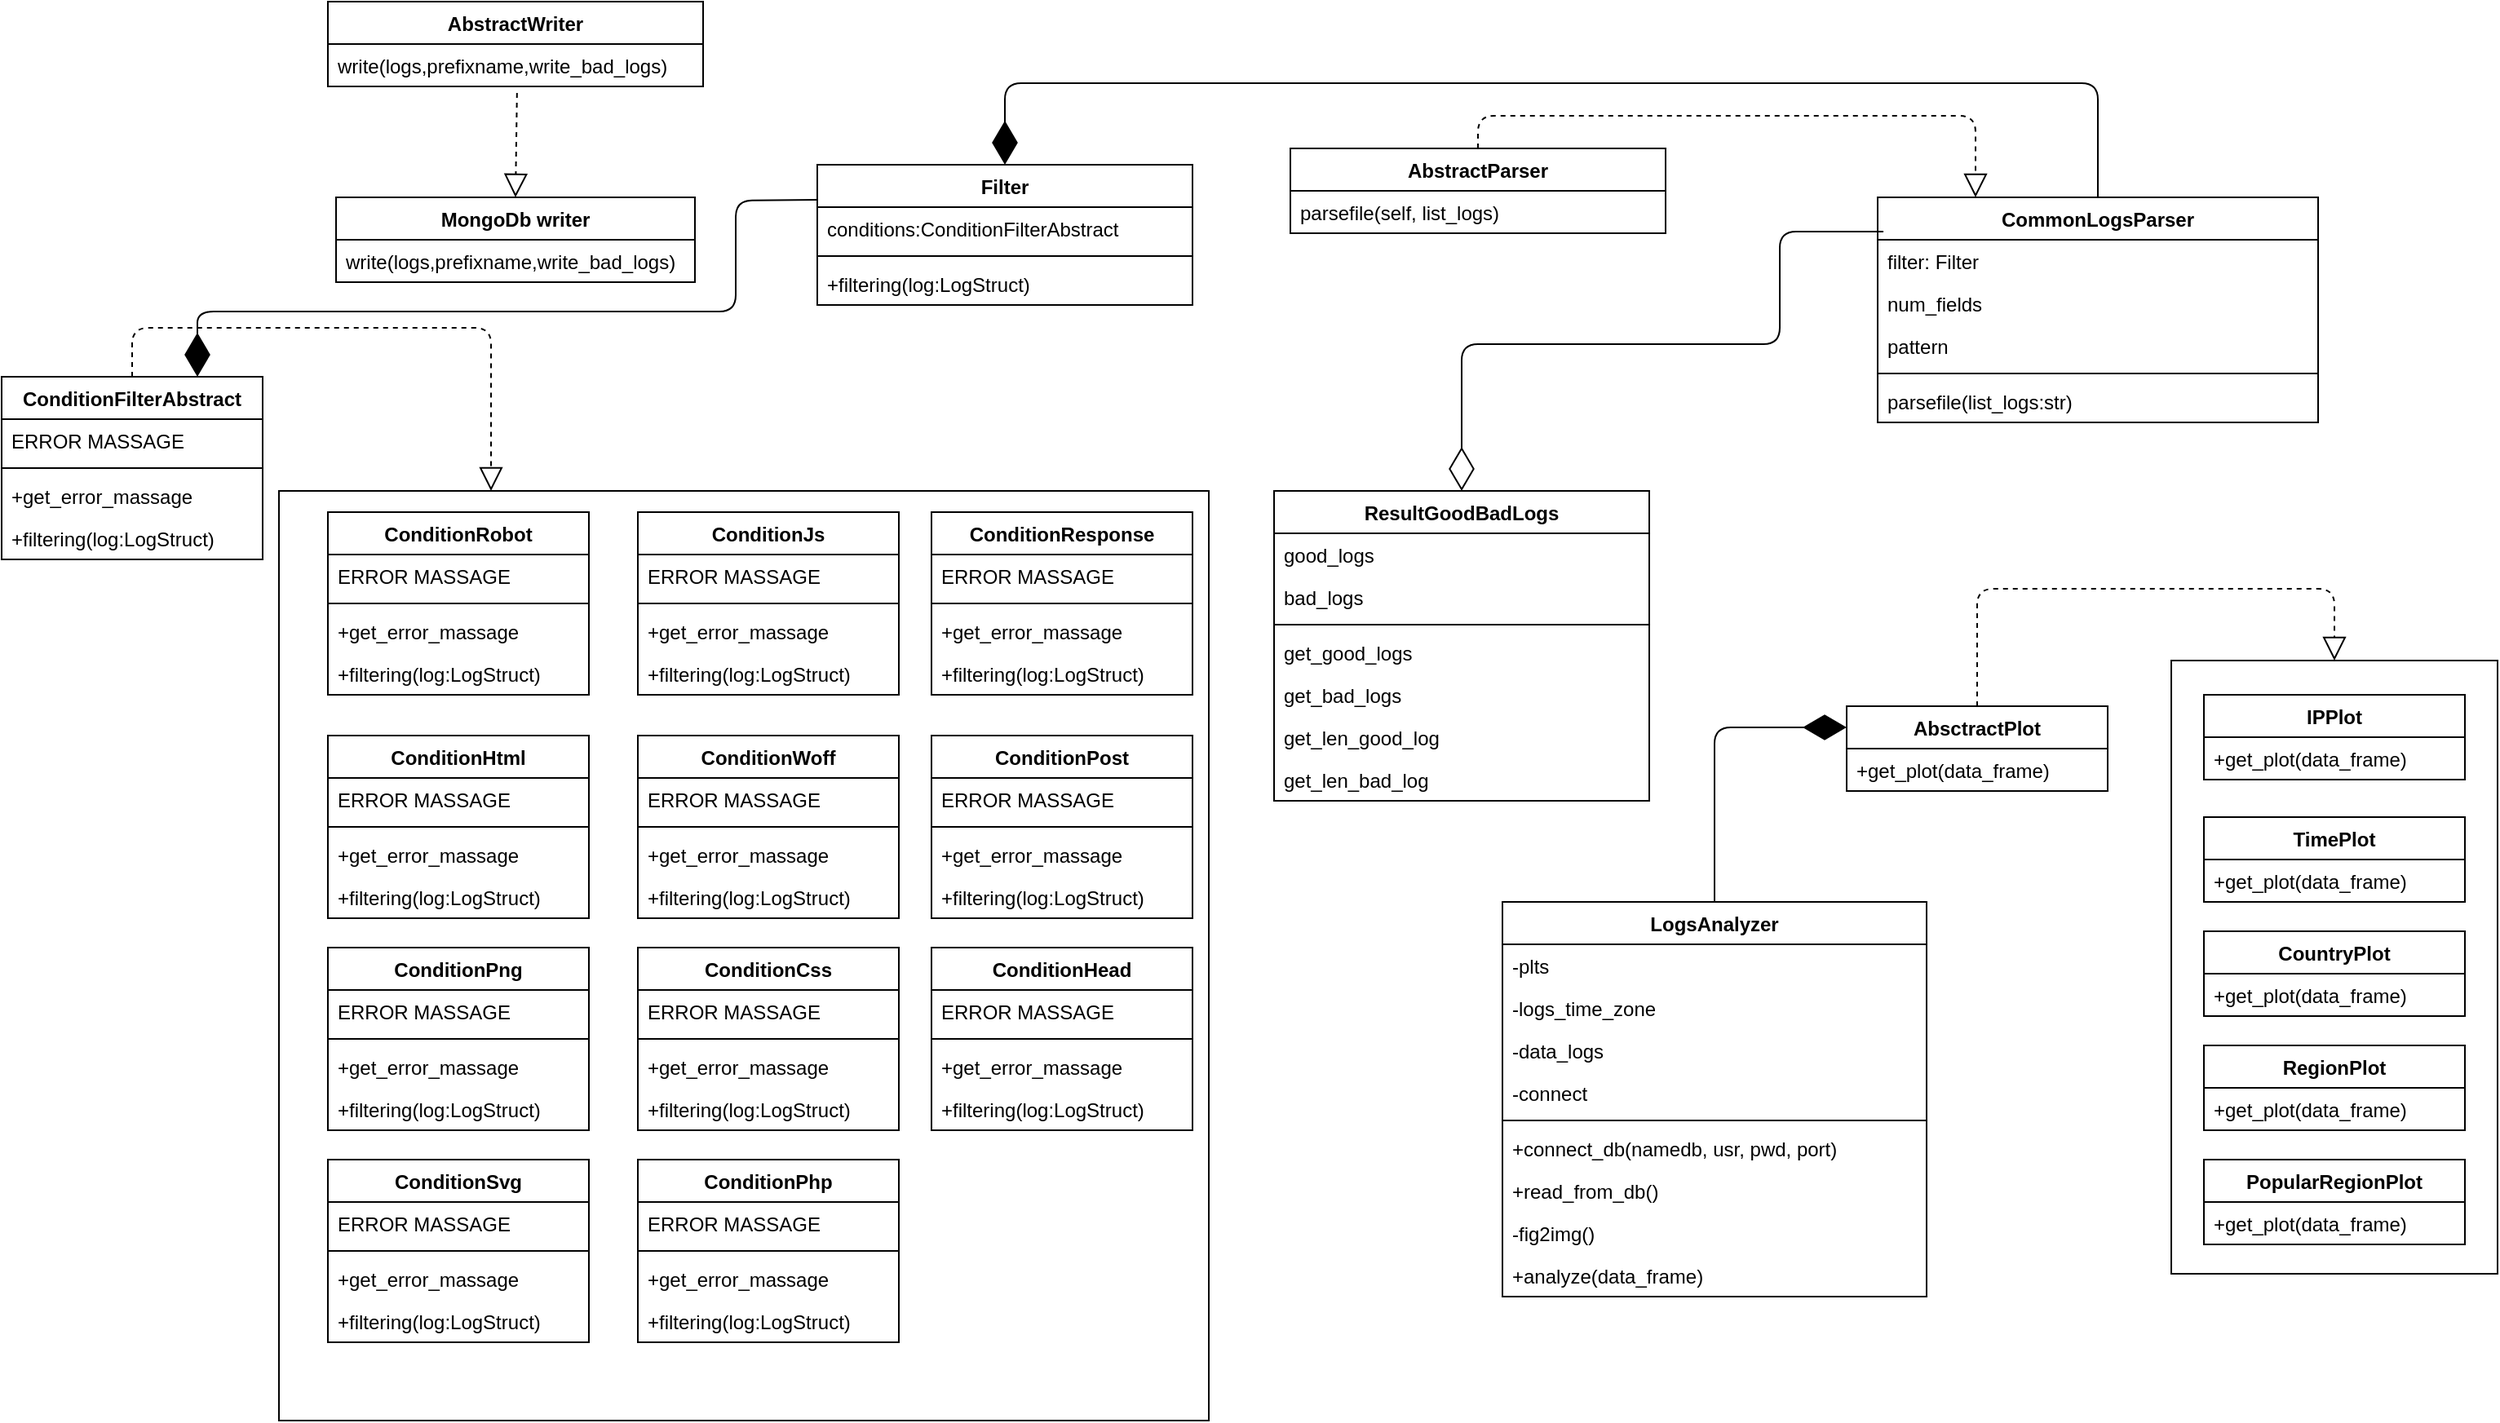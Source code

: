 <mxfile version="14.8.3" type="device"><diagram id="MZJkTYl-rPkIStdweWR4" name="Page-1"><mxGraphModel dx="1673" dy="871" grid="1" gridSize="10" guides="1" tooltips="1" connect="1" arrows="1" fold="1" page="1" pageScale="1" pageWidth="827" pageHeight="1169" math="0" shadow="0"><root><mxCell id="0"/><mxCell id="1" parent="0"/><mxCell id="U5Tg-QHvuQmnUjcArpAF-83" value="" style="whiteSpace=wrap;html=1;aspect=fixed;fillColor=none;rounded=0;glass=0;shadow=0;sketch=0;" parent="1" vertex="1"><mxGeometry x="200" y="460" width="570" height="570" as="geometry"/></mxCell><mxCell id="U5Tg-QHvuQmnUjcArpAF-122" value="" style="rounded=0;whiteSpace=wrap;html=1;shadow=0;glass=0;sketch=0;fillColor=none;" parent="1" vertex="1"><mxGeometry x="1360" y="564" width="200" height="376" as="geometry"/></mxCell><mxCell id="U5Tg-QHvuQmnUjcArpAF-3" value="AbstractWriter" style="swimlane;fontStyle=1;align=center;verticalAlign=top;childLayout=stackLayout;horizontal=1;startSize=26;horizontalStack=0;resizeParent=1;resizeParentMax=0;resizeLast=0;collapsible=1;marginBottom=0;sketch=0;" parent="1" vertex="1"><mxGeometry x="230" y="160" width="230" height="52" as="geometry"/></mxCell><mxCell id="U5Tg-QHvuQmnUjcArpAF-6" value="write(logs,prefixname,write_bad_logs)" style="text;strokeColor=none;fillColor=none;align=left;verticalAlign=top;spacingLeft=4;spacingRight=4;overflow=hidden;rotatable=0;points=[[0,0.5],[1,0.5]];portConstraint=eastwest;sketch=0;" parent="U5Tg-QHvuQmnUjcArpAF-3" vertex="1"><mxGeometry y="26" width="230" height="26" as="geometry"/></mxCell><mxCell id="U5Tg-QHvuQmnUjcArpAF-7" value="MongoDb writer" style="swimlane;fontStyle=1;align=center;verticalAlign=top;childLayout=stackLayout;horizontal=1;startSize=26;horizontalStack=0;resizeParent=1;resizeParentMax=0;resizeLast=0;collapsible=1;marginBottom=0;sketch=0;" parent="1" vertex="1"><mxGeometry x="235" y="280" width="220" height="52" as="geometry"/></mxCell><mxCell id="U5Tg-QHvuQmnUjcArpAF-10" value="write(logs,prefixname,write_bad_logs)" style="text;strokeColor=none;fillColor=none;align=left;verticalAlign=top;spacingLeft=4;spacingRight=4;overflow=hidden;rotatable=0;points=[[0,0.5],[1,0.5]];portConstraint=eastwest;sketch=0;" parent="U5Tg-QHvuQmnUjcArpAF-7" vertex="1"><mxGeometry y="26" width="220" height="26" as="geometry"/></mxCell><mxCell id="U5Tg-QHvuQmnUjcArpAF-11" value="" style="endArrow=block;dashed=1;endFill=0;endSize=12;html=1;exitX=0.504;exitY=1.154;exitDx=0;exitDy=0;exitPerimeter=0;entryX=0.5;entryY=0;entryDx=0;entryDy=0;sketch=0;" parent="1" source="U5Tg-QHvuQmnUjcArpAF-6" target="U5Tg-QHvuQmnUjcArpAF-7" edge="1"><mxGeometry width="160" relative="1" as="geometry"><mxPoint x="180" y="590" as="sourcePoint"/><mxPoint x="340" y="590" as="targetPoint"/></mxGeometry></mxCell><mxCell id="U5Tg-QHvuQmnUjcArpAF-13" value="ConditionFilterAbstract" style="swimlane;fontStyle=1;align=center;verticalAlign=top;childLayout=stackLayout;horizontal=1;startSize=26;horizontalStack=0;resizeParent=1;resizeParentMax=0;resizeLast=0;collapsible=1;marginBottom=0;sketch=0;" parent="1" vertex="1"><mxGeometry x="30" y="390" width="160" height="112" as="geometry"/></mxCell><mxCell id="U5Tg-QHvuQmnUjcArpAF-14" value="ERROR MASSAGE" style="text;strokeColor=none;fillColor=none;align=left;verticalAlign=top;spacingLeft=4;spacingRight=4;overflow=hidden;rotatable=0;points=[[0,0.5],[1,0.5]];portConstraint=eastwest;sketch=0;" parent="U5Tg-QHvuQmnUjcArpAF-13" vertex="1"><mxGeometry y="26" width="160" height="26" as="geometry"/></mxCell><mxCell id="U5Tg-QHvuQmnUjcArpAF-15" value="" style="line;strokeWidth=1;fillColor=none;align=left;verticalAlign=middle;spacingTop=-1;spacingLeft=3;spacingRight=3;rotatable=0;labelPosition=right;points=[];portConstraint=eastwest;sketch=0;" parent="U5Tg-QHvuQmnUjcArpAF-13" vertex="1"><mxGeometry y="52" width="160" height="8" as="geometry"/></mxCell><mxCell id="U5Tg-QHvuQmnUjcArpAF-17" value="+get_error_massage" style="text;strokeColor=none;fillColor=none;align=left;verticalAlign=top;spacingLeft=4;spacingRight=4;overflow=hidden;rotatable=0;points=[[0,0.5],[1,0.5]];portConstraint=eastwest;sketch=0;" parent="U5Tg-QHvuQmnUjcArpAF-13" vertex="1"><mxGeometry y="60" width="160" height="26" as="geometry"/></mxCell><mxCell id="U5Tg-QHvuQmnUjcArpAF-16" value="+filtering(log:LogStruct)" style="text;strokeColor=none;fillColor=none;align=left;verticalAlign=top;spacingLeft=4;spacingRight=4;overflow=hidden;rotatable=0;points=[[0,0.5],[1,0.5]];portConstraint=eastwest;sketch=0;" parent="U5Tg-QHvuQmnUjcArpAF-13" vertex="1"><mxGeometry y="86" width="160" height="26" as="geometry"/></mxCell><mxCell id="U5Tg-QHvuQmnUjcArpAF-22" value="ConditionRobot" style="swimlane;fontStyle=1;align=center;verticalAlign=top;childLayout=stackLayout;horizontal=1;startSize=26;horizontalStack=0;resizeParent=1;resizeParentMax=0;resizeLast=0;collapsible=1;marginBottom=0;sketch=0;" parent="1" vertex="1"><mxGeometry x="230" y="473" width="160" height="112" as="geometry"/></mxCell><mxCell id="U5Tg-QHvuQmnUjcArpAF-23" value="ERROR MASSAGE" style="text;strokeColor=none;fillColor=none;align=left;verticalAlign=top;spacingLeft=4;spacingRight=4;overflow=hidden;rotatable=0;points=[[0,0.5],[1,0.5]];portConstraint=eastwest;sketch=0;" parent="U5Tg-QHvuQmnUjcArpAF-22" vertex="1"><mxGeometry y="26" width="160" height="26" as="geometry"/></mxCell><mxCell id="U5Tg-QHvuQmnUjcArpAF-24" value="" style="line;strokeWidth=1;fillColor=none;align=left;verticalAlign=middle;spacingTop=-1;spacingLeft=3;spacingRight=3;rotatable=0;labelPosition=right;points=[];portConstraint=eastwest;sketch=0;" parent="U5Tg-QHvuQmnUjcArpAF-22" vertex="1"><mxGeometry y="52" width="160" height="8" as="geometry"/></mxCell><mxCell id="U5Tg-QHvuQmnUjcArpAF-25" value="+get_error_massage" style="text;strokeColor=none;fillColor=none;align=left;verticalAlign=top;spacingLeft=4;spacingRight=4;overflow=hidden;rotatable=0;points=[[0,0.5],[1,0.5]];portConstraint=eastwest;sketch=0;" parent="U5Tg-QHvuQmnUjcArpAF-22" vertex="1"><mxGeometry y="60" width="160" height="26" as="geometry"/></mxCell><mxCell id="U5Tg-QHvuQmnUjcArpAF-26" value="+filtering(log:LogStruct)" style="text;strokeColor=none;fillColor=none;align=left;verticalAlign=top;spacingLeft=4;spacingRight=4;overflow=hidden;rotatable=0;points=[[0,0.5],[1,0.5]];portConstraint=eastwest;sketch=0;" parent="U5Tg-QHvuQmnUjcArpAF-22" vertex="1"><mxGeometry y="86" width="160" height="26" as="geometry"/></mxCell><mxCell id="U5Tg-QHvuQmnUjcArpAF-27" value="ConditionHtml" style="swimlane;fontStyle=1;align=center;verticalAlign=top;childLayout=stackLayout;horizontal=1;startSize=26;horizontalStack=0;resizeParent=1;resizeParentMax=0;resizeLast=0;collapsible=1;marginBottom=0;sketch=0;" parent="1" vertex="1"><mxGeometry x="230" y="610" width="160" height="112" as="geometry"/></mxCell><mxCell id="U5Tg-QHvuQmnUjcArpAF-28" value="ERROR MASSAGE" style="text;strokeColor=none;fillColor=none;align=left;verticalAlign=top;spacingLeft=4;spacingRight=4;overflow=hidden;rotatable=0;points=[[0,0.5],[1,0.5]];portConstraint=eastwest;sketch=0;" parent="U5Tg-QHvuQmnUjcArpAF-27" vertex="1"><mxGeometry y="26" width="160" height="26" as="geometry"/></mxCell><mxCell id="U5Tg-QHvuQmnUjcArpAF-29" value="" style="line;strokeWidth=1;fillColor=none;align=left;verticalAlign=middle;spacingTop=-1;spacingLeft=3;spacingRight=3;rotatable=0;labelPosition=right;points=[];portConstraint=eastwest;sketch=0;" parent="U5Tg-QHvuQmnUjcArpAF-27" vertex="1"><mxGeometry y="52" width="160" height="8" as="geometry"/></mxCell><mxCell id="U5Tg-QHvuQmnUjcArpAF-30" value="+get_error_massage" style="text;strokeColor=none;fillColor=none;align=left;verticalAlign=top;spacingLeft=4;spacingRight=4;overflow=hidden;rotatable=0;points=[[0,0.5],[1,0.5]];portConstraint=eastwest;sketch=0;" parent="U5Tg-QHvuQmnUjcArpAF-27" vertex="1"><mxGeometry y="60" width="160" height="26" as="geometry"/></mxCell><mxCell id="U5Tg-QHvuQmnUjcArpAF-31" value="+filtering(log:LogStruct)" style="text;strokeColor=none;fillColor=none;align=left;verticalAlign=top;spacingLeft=4;spacingRight=4;overflow=hidden;rotatable=0;points=[[0,0.5],[1,0.5]];portConstraint=eastwest;sketch=0;" parent="U5Tg-QHvuQmnUjcArpAF-27" vertex="1"><mxGeometry y="86" width="160" height="26" as="geometry"/></mxCell><mxCell id="U5Tg-QHvuQmnUjcArpAF-32" value="ConditionPng" style="swimlane;fontStyle=1;align=center;verticalAlign=top;childLayout=stackLayout;horizontal=1;startSize=26;horizontalStack=0;resizeParent=1;resizeParentMax=0;resizeLast=0;collapsible=1;marginBottom=0;sketch=0;" parent="1" vertex="1"><mxGeometry x="230" y="740" width="160" height="112" as="geometry"/></mxCell><mxCell id="U5Tg-QHvuQmnUjcArpAF-33" value="ERROR MASSAGE" style="text;strokeColor=none;fillColor=none;align=left;verticalAlign=top;spacingLeft=4;spacingRight=4;overflow=hidden;rotatable=0;points=[[0,0.5],[1,0.5]];portConstraint=eastwest;sketch=0;" parent="U5Tg-QHvuQmnUjcArpAF-32" vertex="1"><mxGeometry y="26" width="160" height="26" as="geometry"/></mxCell><mxCell id="U5Tg-QHvuQmnUjcArpAF-34" value="" style="line;strokeWidth=1;fillColor=none;align=left;verticalAlign=middle;spacingTop=-1;spacingLeft=3;spacingRight=3;rotatable=0;labelPosition=right;points=[];portConstraint=eastwest;sketch=0;" parent="U5Tg-QHvuQmnUjcArpAF-32" vertex="1"><mxGeometry y="52" width="160" height="8" as="geometry"/></mxCell><mxCell id="U5Tg-QHvuQmnUjcArpAF-35" value="+get_error_massage" style="text;strokeColor=none;fillColor=none;align=left;verticalAlign=top;spacingLeft=4;spacingRight=4;overflow=hidden;rotatable=0;points=[[0,0.5],[1,0.5]];portConstraint=eastwest;sketch=0;" parent="U5Tg-QHvuQmnUjcArpAF-32" vertex="1"><mxGeometry y="60" width="160" height="26" as="geometry"/></mxCell><mxCell id="U5Tg-QHvuQmnUjcArpAF-36" value="+filtering(log:LogStruct)" style="text;strokeColor=none;fillColor=none;align=left;verticalAlign=top;spacingLeft=4;spacingRight=4;overflow=hidden;rotatable=0;points=[[0,0.5],[1,0.5]];portConstraint=eastwest;sketch=0;" parent="U5Tg-QHvuQmnUjcArpAF-32" vertex="1"><mxGeometry y="86" width="160" height="26" as="geometry"/></mxCell><mxCell id="U5Tg-QHvuQmnUjcArpAF-37" value="ConditionSvg" style="swimlane;fontStyle=1;align=center;verticalAlign=top;childLayout=stackLayout;horizontal=1;startSize=26;horizontalStack=0;resizeParent=1;resizeParentMax=0;resizeLast=0;collapsible=1;marginBottom=0;sketch=0;" parent="1" vertex="1"><mxGeometry x="230" y="870" width="160" height="112" as="geometry"/></mxCell><mxCell id="U5Tg-QHvuQmnUjcArpAF-38" value="ERROR MASSAGE" style="text;strokeColor=none;fillColor=none;align=left;verticalAlign=top;spacingLeft=4;spacingRight=4;overflow=hidden;rotatable=0;points=[[0,0.5],[1,0.5]];portConstraint=eastwest;sketch=0;" parent="U5Tg-QHvuQmnUjcArpAF-37" vertex="1"><mxGeometry y="26" width="160" height="26" as="geometry"/></mxCell><mxCell id="U5Tg-QHvuQmnUjcArpAF-39" value="" style="line;strokeWidth=1;fillColor=none;align=left;verticalAlign=middle;spacingTop=-1;spacingLeft=3;spacingRight=3;rotatable=0;labelPosition=right;points=[];portConstraint=eastwest;sketch=0;" parent="U5Tg-QHvuQmnUjcArpAF-37" vertex="1"><mxGeometry y="52" width="160" height="8" as="geometry"/></mxCell><mxCell id="U5Tg-QHvuQmnUjcArpAF-40" value="+get_error_massage" style="text;strokeColor=none;fillColor=none;align=left;verticalAlign=top;spacingLeft=4;spacingRight=4;overflow=hidden;rotatable=0;points=[[0,0.5],[1,0.5]];portConstraint=eastwest;sketch=0;" parent="U5Tg-QHvuQmnUjcArpAF-37" vertex="1"><mxGeometry y="60" width="160" height="26" as="geometry"/></mxCell><mxCell id="U5Tg-QHvuQmnUjcArpAF-41" value="+filtering(log:LogStruct)" style="text;strokeColor=none;fillColor=none;align=left;verticalAlign=top;spacingLeft=4;spacingRight=4;overflow=hidden;rotatable=0;points=[[0,0.5],[1,0.5]];portConstraint=eastwest;sketch=0;" parent="U5Tg-QHvuQmnUjcArpAF-37" vertex="1"><mxGeometry y="86" width="160" height="26" as="geometry"/></mxCell><mxCell id="U5Tg-QHvuQmnUjcArpAF-42" value="ConditionJs" style="swimlane;fontStyle=1;align=center;verticalAlign=top;childLayout=stackLayout;horizontal=1;startSize=26;horizontalStack=0;resizeParent=1;resizeParentMax=0;resizeLast=0;collapsible=1;marginBottom=0;sketch=0;" parent="1" vertex="1"><mxGeometry x="420" y="473" width="160" height="112" as="geometry"/></mxCell><mxCell id="U5Tg-QHvuQmnUjcArpAF-43" value="ERROR MASSAGE" style="text;strokeColor=none;fillColor=none;align=left;verticalAlign=top;spacingLeft=4;spacingRight=4;overflow=hidden;rotatable=0;points=[[0,0.5],[1,0.5]];portConstraint=eastwest;sketch=0;" parent="U5Tg-QHvuQmnUjcArpAF-42" vertex="1"><mxGeometry y="26" width="160" height="26" as="geometry"/></mxCell><mxCell id="U5Tg-QHvuQmnUjcArpAF-44" value="" style="line;strokeWidth=1;fillColor=none;align=left;verticalAlign=middle;spacingTop=-1;spacingLeft=3;spacingRight=3;rotatable=0;labelPosition=right;points=[];portConstraint=eastwest;sketch=0;" parent="U5Tg-QHvuQmnUjcArpAF-42" vertex="1"><mxGeometry y="52" width="160" height="8" as="geometry"/></mxCell><mxCell id="U5Tg-QHvuQmnUjcArpAF-45" value="+get_error_massage" style="text;strokeColor=none;fillColor=none;align=left;verticalAlign=top;spacingLeft=4;spacingRight=4;overflow=hidden;rotatable=0;points=[[0,0.5],[1,0.5]];portConstraint=eastwest;sketch=0;" parent="U5Tg-QHvuQmnUjcArpAF-42" vertex="1"><mxGeometry y="60" width="160" height="26" as="geometry"/></mxCell><mxCell id="U5Tg-QHvuQmnUjcArpAF-46" value="+filtering(log:LogStruct)" style="text;strokeColor=none;fillColor=none;align=left;verticalAlign=top;spacingLeft=4;spacingRight=4;overflow=hidden;rotatable=0;points=[[0,0.5],[1,0.5]];portConstraint=eastwest;sketch=0;" parent="U5Tg-QHvuQmnUjcArpAF-42" vertex="1"><mxGeometry y="86" width="160" height="26" as="geometry"/></mxCell><mxCell id="U5Tg-QHvuQmnUjcArpAF-47" value="ConditionWoff" style="swimlane;fontStyle=1;align=center;verticalAlign=top;childLayout=stackLayout;horizontal=1;startSize=26;horizontalStack=0;resizeParent=1;resizeParentMax=0;resizeLast=0;collapsible=1;marginBottom=0;sketch=0;" parent="1" vertex="1"><mxGeometry x="420" y="610" width="160" height="112" as="geometry"/></mxCell><mxCell id="U5Tg-QHvuQmnUjcArpAF-48" value="ERROR MASSAGE" style="text;strokeColor=none;fillColor=none;align=left;verticalAlign=top;spacingLeft=4;spacingRight=4;overflow=hidden;rotatable=0;points=[[0,0.5],[1,0.5]];portConstraint=eastwest;sketch=0;" parent="U5Tg-QHvuQmnUjcArpAF-47" vertex="1"><mxGeometry y="26" width="160" height="26" as="geometry"/></mxCell><mxCell id="U5Tg-QHvuQmnUjcArpAF-49" value="" style="line;strokeWidth=1;fillColor=none;align=left;verticalAlign=middle;spacingTop=-1;spacingLeft=3;spacingRight=3;rotatable=0;labelPosition=right;points=[];portConstraint=eastwest;sketch=0;" parent="U5Tg-QHvuQmnUjcArpAF-47" vertex="1"><mxGeometry y="52" width="160" height="8" as="geometry"/></mxCell><mxCell id="U5Tg-QHvuQmnUjcArpAF-50" value="+get_error_massage" style="text;strokeColor=none;fillColor=none;align=left;verticalAlign=top;spacingLeft=4;spacingRight=4;overflow=hidden;rotatable=0;points=[[0,0.5],[1,0.5]];portConstraint=eastwest;sketch=0;" parent="U5Tg-QHvuQmnUjcArpAF-47" vertex="1"><mxGeometry y="60" width="160" height="26" as="geometry"/></mxCell><mxCell id="U5Tg-QHvuQmnUjcArpAF-51" value="+filtering(log:LogStruct)" style="text;strokeColor=none;fillColor=none;align=left;verticalAlign=top;spacingLeft=4;spacingRight=4;overflow=hidden;rotatable=0;points=[[0,0.5],[1,0.5]];portConstraint=eastwest;sketch=0;" parent="U5Tg-QHvuQmnUjcArpAF-47" vertex="1"><mxGeometry y="86" width="160" height="26" as="geometry"/></mxCell><mxCell id="U5Tg-QHvuQmnUjcArpAF-52" value="ConditionCss" style="swimlane;fontStyle=1;align=center;verticalAlign=top;childLayout=stackLayout;horizontal=1;startSize=26;horizontalStack=0;resizeParent=1;resizeParentMax=0;resizeLast=0;collapsible=1;marginBottom=0;sketch=0;" parent="1" vertex="1"><mxGeometry x="420" y="740" width="160" height="112" as="geometry"/></mxCell><mxCell id="U5Tg-QHvuQmnUjcArpAF-53" value="ERROR MASSAGE" style="text;strokeColor=none;fillColor=none;align=left;verticalAlign=top;spacingLeft=4;spacingRight=4;overflow=hidden;rotatable=0;points=[[0,0.5],[1,0.5]];portConstraint=eastwest;sketch=0;" parent="U5Tg-QHvuQmnUjcArpAF-52" vertex="1"><mxGeometry y="26" width="160" height="26" as="geometry"/></mxCell><mxCell id="U5Tg-QHvuQmnUjcArpAF-54" value="" style="line;strokeWidth=1;fillColor=none;align=left;verticalAlign=middle;spacingTop=-1;spacingLeft=3;spacingRight=3;rotatable=0;labelPosition=right;points=[];portConstraint=eastwest;sketch=0;" parent="U5Tg-QHvuQmnUjcArpAF-52" vertex="1"><mxGeometry y="52" width="160" height="8" as="geometry"/></mxCell><mxCell id="U5Tg-QHvuQmnUjcArpAF-55" value="+get_error_massage" style="text;strokeColor=none;fillColor=none;align=left;verticalAlign=top;spacingLeft=4;spacingRight=4;overflow=hidden;rotatable=0;points=[[0,0.5],[1,0.5]];portConstraint=eastwest;sketch=0;" parent="U5Tg-QHvuQmnUjcArpAF-52" vertex="1"><mxGeometry y="60" width="160" height="26" as="geometry"/></mxCell><mxCell id="U5Tg-QHvuQmnUjcArpAF-56" value="+filtering(log:LogStruct)" style="text;strokeColor=none;fillColor=none;align=left;verticalAlign=top;spacingLeft=4;spacingRight=4;overflow=hidden;rotatable=0;points=[[0,0.5],[1,0.5]];portConstraint=eastwest;sketch=0;" parent="U5Tg-QHvuQmnUjcArpAF-52" vertex="1"><mxGeometry y="86" width="160" height="26" as="geometry"/></mxCell><mxCell id="U5Tg-QHvuQmnUjcArpAF-57" value="ConditionPhp" style="swimlane;fontStyle=1;align=center;verticalAlign=top;childLayout=stackLayout;horizontal=1;startSize=26;horizontalStack=0;resizeParent=1;resizeParentMax=0;resizeLast=0;collapsible=1;marginBottom=0;sketch=0;" parent="1" vertex="1"><mxGeometry x="420" y="870" width="160" height="112" as="geometry"/></mxCell><mxCell id="U5Tg-QHvuQmnUjcArpAF-58" value="ERROR MASSAGE" style="text;strokeColor=none;fillColor=none;align=left;verticalAlign=top;spacingLeft=4;spacingRight=4;overflow=hidden;rotatable=0;points=[[0,0.5],[1,0.5]];portConstraint=eastwest;sketch=0;" parent="U5Tg-QHvuQmnUjcArpAF-57" vertex="1"><mxGeometry y="26" width="160" height="26" as="geometry"/></mxCell><mxCell id="U5Tg-QHvuQmnUjcArpAF-59" value="" style="line;strokeWidth=1;fillColor=none;align=left;verticalAlign=middle;spacingTop=-1;spacingLeft=3;spacingRight=3;rotatable=0;labelPosition=right;points=[];portConstraint=eastwest;sketch=0;" parent="U5Tg-QHvuQmnUjcArpAF-57" vertex="1"><mxGeometry y="52" width="160" height="8" as="geometry"/></mxCell><mxCell id="U5Tg-QHvuQmnUjcArpAF-60" value="+get_error_massage" style="text;strokeColor=none;fillColor=none;align=left;verticalAlign=top;spacingLeft=4;spacingRight=4;overflow=hidden;rotatable=0;points=[[0,0.5],[1,0.5]];portConstraint=eastwest;sketch=0;" parent="U5Tg-QHvuQmnUjcArpAF-57" vertex="1"><mxGeometry y="60" width="160" height="26" as="geometry"/></mxCell><mxCell id="U5Tg-QHvuQmnUjcArpAF-61" value="+filtering(log:LogStruct)" style="text;strokeColor=none;fillColor=none;align=left;verticalAlign=top;spacingLeft=4;spacingRight=4;overflow=hidden;rotatable=0;points=[[0,0.5],[1,0.5]];portConstraint=eastwest;sketch=0;" parent="U5Tg-QHvuQmnUjcArpAF-57" vertex="1"><mxGeometry y="86" width="160" height="26" as="geometry"/></mxCell><mxCell id="U5Tg-QHvuQmnUjcArpAF-62" value="ConditionResponse" style="swimlane;fontStyle=1;align=center;verticalAlign=top;childLayout=stackLayout;horizontal=1;startSize=26;horizontalStack=0;resizeParent=1;resizeParentMax=0;resizeLast=0;collapsible=1;marginBottom=0;sketch=0;" parent="1" vertex="1"><mxGeometry x="600" y="473" width="160" height="112" as="geometry"/></mxCell><mxCell id="U5Tg-QHvuQmnUjcArpAF-63" value="ERROR MASSAGE" style="text;strokeColor=none;fillColor=none;align=left;verticalAlign=top;spacingLeft=4;spacingRight=4;overflow=hidden;rotatable=0;points=[[0,0.5],[1,0.5]];portConstraint=eastwest;sketch=0;" parent="U5Tg-QHvuQmnUjcArpAF-62" vertex="1"><mxGeometry y="26" width="160" height="26" as="geometry"/></mxCell><mxCell id="U5Tg-QHvuQmnUjcArpAF-64" value="" style="line;strokeWidth=1;fillColor=none;align=left;verticalAlign=middle;spacingTop=-1;spacingLeft=3;spacingRight=3;rotatable=0;labelPosition=right;points=[];portConstraint=eastwest;sketch=0;" parent="U5Tg-QHvuQmnUjcArpAF-62" vertex="1"><mxGeometry y="52" width="160" height="8" as="geometry"/></mxCell><mxCell id="U5Tg-QHvuQmnUjcArpAF-65" value="+get_error_massage" style="text;strokeColor=none;fillColor=none;align=left;verticalAlign=top;spacingLeft=4;spacingRight=4;overflow=hidden;rotatable=0;points=[[0,0.5],[1,0.5]];portConstraint=eastwest;sketch=0;" parent="U5Tg-QHvuQmnUjcArpAF-62" vertex="1"><mxGeometry y="60" width="160" height="26" as="geometry"/></mxCell><mxCell id="U5Tg-QHvuQmnUjcArpAF-66" value="+filtering(log:LogStruct)" style="text;strokeColor=none;fillColor=none;align=left;verticalAlign=top;spacingLeft=4;spacingRight=4;overflow=hidden;rotatable=0;points=[[0,0.5],[1,0.5]];portConstraint=eastwest;sketch=0;" parent="U5Tg-QHvuQmnUjcArpAF-62" vertex="1"><mxGeometry y="86" width="160" height="26" as="geometry"/></mxCell><mxCell id="U5Tg-QHvuQmnUjcArpAF-67" value="ConditionPost" style="swimlane;fontStyle=1;align=center;verticalAlign=top;childLayout=stackLayout;horizontal=1;startSize=26;horizontalStack=0;resizeParent=1;resizeParentMax=0;resizeLast=0;collapsible=1;marginBottom=0;sketch=0;" parent="1" vertex="1"><mxGeometry x="600" y="610" width="160" height="112" as="geometry"/></mxCell><mxCell id="U5Tg-QHvuQmnUjcArpAF-68" value="ERROR MASSAGE" style="text;strokeColor=none;fillColor=none;align=left;verticalAlign=top;spacingLeft=4;spacingRight=4;overflow=hidden;rotatable=0;points=[[0,0.5],[1,0.5]];portConstraint=eastwest;sketch=0;" parent="U5Tg-QHvuQmnUjcArpAF-67" vertex="1"><mxGeometry y="26" width="160" height="26" as="geometry"/></mxCell><mxCell id="U5Tg-QHvuQmnUjcArpAF-69" value="" style="line;strokeWidth=1;fillColor=none;align=left;verticalAlign=middle;spacingTop=-1;spacingLeft=3;spacingRight=3;rotatable=0;labelPosition=right;points=[];portConstraint=eastwest;sketch=0;" parent="U5Tg-QHvuQmnUjcArpAF-67" vertex="1"><mxGeometry y="52" width="160" height="8" as="geometry"/></mxCell><mxCell id="U5Tg-QHvuQmnUjcArpAF-70" value="+get_error_massage" style="text;strokeColor=none;fillColor=none;align=left;verticalAlign=top;spacingLeft=4;spacingRight=4;overflow=hidden;rotatable=0;points=[[0,0.5],[1,0.5]];portConstraint=eastwest;sketch=0;" parent="U5Tg-QHvuQmnUjcArpAF-67" vertex="1"><mxGeometry y="60" width="160" height="26" as="geometry"/></mxCell><mxCell id="U5Tg-QHvuQmnUjcArpAF-71" value="+filtering(log:LogStruct)" style="text;strokeColor=none;fillColor=none;align=left;verticalAlign=top;spacingLeft=4;spacingRight=4;overflow=hidden;rotatable=0;points=[[0,0.5],[1,0.5]];portConstraint=eastwest;sketch=0;" parent="U5Tg-QHvuQmnUjcArpAF-67" vertex="1"><mxGeometry y="86" width="160" height="26" as="geometry"/></mxCell><mxCell id="U5Tg-QHvuQmnUjcArpAF-72" value="ConditionHead" style="swimlane;fontStyle=1;align=center;verticalAlign=top;childLayout=stackLayout;horizontal=1;startSize=26;horizontalStack=0;resizeParent=1;resizeParentMax=0;resizeLast=0;collapsible=1;marginBottom=0;sketch=0;" parent="1" vertex="1"><mxGeometry x="600" y="740" width="160" height="112" as="geometry"/></mxCell><mxCell id="U5Tg-QHvuQmnUjcArpAF-73" value="ERROR MASSAGE" style="text;strokeColor=none;fillColor=none;align=left;verticalAlign=top;spacingLeft=4;spacingRight=4;overflow=hidden;rotatable=0;points=[[0,0.5],[1,0.5]];portConstraint=eastwest;sketch=0;" parent="U5Tg-QHvuQmnUjcArpAF-72" vertex="1"><mxGeometry y="26" width="160" height="26" as="geometry"/></mxCell><mxCell id="U5Tg-QHvuQmnUjcArpAF-74" value="" style="line;strokeWidth=1;fillColor=none;align=left;verticalAlign=middle;spacingTop=-1;spacingLeft=3;spacingRight=3;rotatable=0;labelPosition=right;points=[];portConstraint=eastwest;sketch=0;" parent="U5Tg-QHvuQmnUjcArpAF-72" vertex="1"><mxGeometry y="52" width="160" height="8" as="geometry"/></mxCell><mxCell id="U5Tg-QHvuQmnUjcArpAF-75" value="+get_error_massage" style="text;strokeColor=none;fillColor=none;align=left;verticalAlign=top;spacingLeft=4;spacingRight=4;overflow=hidden;rotatable=0;points=[[0,0.5],[1,0.5]];portConstraint=eastwest;sketch=0;" parent="U5Tg-QHvuQmnUjcArpAF-72" vertex="1"><mxGeometry y="60" width="160" height="26" as="geometry"/></mxCell><mxCell id="U5Tg-QHvuQmnUjcArpAF-76" value="+filtering(log:LogStruct)" style="text;strokeColor=none;fillColor=none;align=left;verticalAlign=top;spacingLeft=4;spacingRight=4;overflow=hidden;rotatable=0;points=[[0,0.5],[1,0.5]];portConstraint=eastwest;sketch=0;" parent="U5Tg-QHvuQmnUjcArpAF-72" vertex="1"><mxGeometry y="86" width="160" height="26" as="geometry"/></mxCell><mxCell id="U5Tg-QHvuQmnUjcArpAF-77" value="Filter" style="swimlane;fontStyle=1;align=center;verticalAlign=top;childLayout=stackLayout;horizontal=1;startSize=26;horizontalStack=0;resizeParent=1;resizeParentMax=0;resizeLast=0;collapsible=1;marginBottom=0;sketch=0;" parent="1" vertex="1"><mxGeometry x="530" y="260" width="230" height="86" as="geometry"/></mxCell><mxCell id="U5Tg-QHvuQmnUjcArpAF-78" value="conditions:ConditionFilterAbstract" style="text;strokeColor=none;fillColor=none;align=left;verticalAlign=top;spacingLeft=4;spacingRight=4;overflow=hidden;rotatable=0;points=[[0,0.5],[1,0.5]];portConstraint=eastwest;sketch=0;" parent="U5Tg-QHvuQmnUjcArpAF-77" vertex="1"><mxGeometry y="26" width="230" height="26" as="geometry"/></mxCell><mxCell id="U5Tg-QHvuQmnUjcArpAF-79" value="" style="line;strokeWidth=1;fillColor=none;align=left;verticalAlign=middle;spacingTop=-1;spacingLeft=3;spacingRight=3;rotatable=0;labelPosition=right;points=[];portConstraint=eastwest;sketch=0;" parent="U5Tg-QHvuQmnUjcArpAF-77" vertex="1"><mxGeometry y="52" width="230" height="8" as="geometry"/></mxCell><mxCell id="U5Tg-QHvuQmnUjcArpAF-81" value="+filtering(log:LogStruct)" style="text;strokeColor=none;fillColor=none;align=left;verticalAlign=top;spacingLeft=4;spacingRight=4;overflow=hidden;rotatable=0;points=[[0,0.5],[1,0.5]];portConstraint=eastwest;sketch=0;" parent="U5Tg-QHvuQmnUjcArpAF-77" vertex="1"><mxGeometry y="60" width="230" height="26" as="geometry"/></mxCell><mxCell id="U5Tg-QHvuQmnUjcArpAF-82" value="" style="endArrow=block;dashed=1;endFill=0;endSize=12;html=1;exitX=0.5;exitY=0;exitDx=0;exitDy=0;sketch=0;" parent="1" source="U5Tg-QHvuQmnUjcArpAF-13" edge="1"><mxGeometry width="160" relative="1" as="geometry"><mxPoint x="355.92" y="226.004" as="sourcePoint"/><mxPoint x="330" y="460" as="targetPoint"/><Array as="points"><mxPoint x="110" y="360"/><mxPoint x="330" y="360"/></Array></mxGeometry></mxCell><mxCell id="U5Tg-QHvuQmnUjcArpAF-86" value="" style="endArrow=diamondThin;endFill=1;endSize=24;html=1;exitX=0;exitY=0.25;exitDx=0;exitDy=0;entryX=0.75;entryY=0;entryDx=0;entryDy=0;sketch=0;" parent="1" source="U5Tg-QHvuQmnUjcArpAF-77" target="U5Tg-QHvuQmnUjcArpAF-13" edge="1"><mxGeometry width="160" relative="1" as="geometry"><mxPoint x="30" y="690" as="sourcePoint"/><mxPoint x="190" y="690" as="targetPoint"/><Array as="points"><mxPoint x="480" y="282"/><mxPoint x="480" y="350"/><mxPoint x="150" y="350"/></Array></mxGeometry></mxCell><mxCell id="U5Tg-QHvuQmnUjcArpAF-87" value="AbstractParser" style="swimlane;fontStyle=1;align=center;verticalAlign=top;childLayout=stackLayout;horizontal=1;startSize=26;horizontalStack=0;resizeParent=1;resizeParentMax=0;resizeLast=0;collapsible=1;marginBottom=0;sketch=0;" parent="1" vertex="1"><mxGeometry x="820" y="250" width="230" height="52" as="geometry"/></mxCell><mxCell id="U5Tg-QHvuQmnUjcArpAF-90" value="parsefile(self, list_logs)" style="text;strokeColor=none;fillColor=none;align=left;verticalAlign=top;spacingLeft=4;spacingRight=4;overflow=hidden;rotatable=0;points=[[0,0.5],[1,0.5]];portConstraint=eastwest;sketch=0;" parent="U5Tg-QHvuQmnUjcArpAF-87" vertex="1"><mxGeometry y="26" width="230" height="26" as="geometry"/></mxCell><mxCell id="U5Tg-QHvuQmnUjcArpAF-91" value="ResultGoodBadLogs" style="swimlane;fontStyle=1;align=center;verticalAlign=top;childLayout=stackLayout;horizontal=1;startSize=26;horizontalStack=0;resizeParent=1;resizeParentMax=0;resizeLast=0;collapsible=1;marginBottom=0;sketch=0;" parent="1" vertex="1"><mxGeometry x="810" y="460" width="230" height="190" as="geometry"/></mxCell><mxCell id="U5Tg-QHvuQmnUjcArpAF-92" value="good_logs" style="text;strokeColor=none;fillColor=none;align=left;verticalAlign=top;spacingLeft=4;spacingRight=4;overflow=hidden;rotatable=0;points=[[0,0.5],[1,0.5]];portConstraint=eastwest;sketch=0;" parent="U5Tg-QHvuQmnUjcArpAF-91" vertex="1"><mxGeometry y="26" width="230" height="26" as="geometry"/></mxCell><mxCell id="U5Tg-QHvuQmnUjcArpAF-95" value="bad_logs" style="text;strokeColor=none;fillColor=none;align=left;verticalAlign=top;spacingLeft=4;spacingRight=4;overflow=hidden;rotatable=0;points=[[0,0.5],[1,0.5]];portConstraint=eastwest;sketch=0;" parent="U5Tg-QHvuQmnUjcArpAF-91" vertex="1"><mxGeometry y="52" width="230" height="26" as="geometry"/></mxCell><mxCell id="U5Tg-QHvuQmnUjcArpAF-93" value="" style="line;strokeWidth=1;fillColor=none;align=left;verticalAlign=middle;spacingTop=-1;spacingLeft=3;spacingRight=3;rotatable=0;labelPosition=right;points=[];portConstraint=eastwest;sketch=0;" parent="U5Tg-QHvuQmnUjcArpAF-91" vertex="1"><mxGeometry y="78" width="230" height="8" as="geometry"/></mxCell><mxCell id="U5Tg-QHvuQmnUjcArpAF-96" value="get_good_logs" style="text;strokeColor=none;fillColor=none;align=left;verticalAlign=top;spacingLeft=4;spacingRight=4;overflow=hidden;rotatable=0;points=[[0,0.5],[1,0.5]];portConstraint=eastwest;sketch=0;" parent="U5Tg-QHvuQmnUjcArpAF-91" vertex="1"><mxGeometry y="86" width="230" height="26" as="geometry"/></mxCell><mxCell id="U5Tg-QHvuQmnUjcArpAF-94" value="get_bad_logs" style="text;strokeColor=none;fillColor=none;align=left;verticalAlign=top;spacingLeft=4;spacingRight=4;overflow=hidden;rotatable=0;points=[[0,0.5],[1,0.5]];portConstraint=eastwest;sketch=0;" parent="U5Tg-QHvuQmnUjcArpAF-91" vertex="1"><mxGeometry y="112" width="230" height="26" as="geometry"/></mxCell><mxCell id="U5Tg-QHvuQmnUjcArpAF-97" value="get_len_good_log" style="text;strokeColor=none;fillColor=none;align=left;verticalAlign=top;spacingLeft=4;spacingRight=4;overflow=hidden;rotatable=0;points=[[0,0.5],[1,0.5]];portConstraint=eastwest;sketch=0;" parent="U5Tg-QHvuQmnUjcArpAF-91" vertex="1"><mxGeometry y="138" width="230" height="26" as="geometry"/></mxCell><mxCell id="U5Tg-QHvuQmnUjcArpAF-98" value="get_len_bad_log" style="text;strokeColor=none;fillColor=none;align=left;verticalAlign=top;spacingLeft=4;spacingRight=4;overflow=hidden;rotatable=0;points=[[0,0.5],[1,0.5]];portConstraint=eastwest;sketch=0;" parent="U5Tg-QHvuQmnUjcArpAF-91" vertex="1"><mxGeometry y="164" width="230" height="26" as="geometry"/></mxCell><mxCell id="U5Tg-QHvuQmnUjcArpAF-99" value="CommonLogsParser" style="swimlane;fontStyle=1;align=center;verticalAlign=top;childLayout=stackLayout;horizontal=1;startSize=26;horizontalStack=0;resizeParent=1;resizeParentMax=0;resizeLast=0;collapsible=1;marginBottom=0;rounded=0;shadow=0;glass=0;sketch=0;fillColor=none;" parent="1" vertex="1"><mxGeometry x="1180" y="280" width="270" height="138" as="geometry"/></mxCell><mxCell id="U5Tg-QHvuQmnUjcArpAF-103" value="filter: Filter" style="text;strokeColor=none;fillColor=none;align=left;verticalAlign=top;spacingLeft=4;spacingRight=4;overflow=hidden;rotatable=0;points=[[0,0.5],[1,0.5]];portConstraint=eastwest;sketch=0;" parent="U5Tg-QHvuQmnUjcArpAF-99" vertex="1"><mxGeometry y="26" width="270" height="26" as="geometry"/></mxCell><mxCell id="U5Tg-QHvuQmnUjcArpAF-104" value="num_fields" style="text;strokeColor=none;fillColor=none;align=left;verticalAlign=top;spacingLeft=4;spacingRight=4;overflow=hidden;rotatable=0;points=[[0,0.5],[1,0.5]];portConstraint=eastwest;sketch=0;" parent="U5Tg-QHvuQmnUjcArpAF-99" vertex="1"><mxGeometry y="52" width="270" height="26" as="geometry"/></mxCell><mxCell id="U5Tg-QHvuQmnUjcArpAF-100" value="pattern" style="text;strokeColor=none;fillColor=none;align=left;verticalAlign=top;spacingLeft=4;spacingRight=4;overflow=hidden;rotatable=0;points=[[0,0.5],[1,0.5]];portConstraint=eastwest;sketch=0;" parent="U5Tg-QHvuQmnUjcArpAF-99" vertex="1"><mxGeometry y="78" width="270" height="26" as="geometry"/></mxCell><mxCell id="U5Tg-QHvuQmnUjcArpAF-101" value="" style="line;strokeWidth=1;fillColor=none;align=left;verticalAlign=middle;spacingTop=-1;spacingLeft=3;spacingRight=3;rotatable=0;labelPosition=right;points=[];portConstraint=eastwest;sketch=0;" parent="U5Tg-QHvuQmnUjcArpAF-99" vertex="1"><mxGeometry y="104" width="270" height="8" as="geometry"/></mxCell><mxCell id="U5Tg-QHvuQmnUjcArpAF-102" value="parsefile(list_logs:str)" style="text;strokeColor=none;fillColor=none;align=left;verticalAlign=top;spacingLeft=4;spacingRight=4;overflow=hidden;rotatable=0;points=[[0,0.5],[1,0.5]];portConstraint=eastwest;sketch=0;" parent="U5Tg-QHvuQmnUjcArpAF-99" vertex="1"><mxGeometry y="112" width="270" height="26" as="geometry"/></mxCell><mxCell id="U5Tg-QHvuQmnUjcArpAF-105" value="" style="endArrow=diamondThin;endFill=1;endSize=24;html=1;exitX=0.5;exitY=0;exitDx=0;exitDy=0;entryX=0.5;entryY=0;entryDx=0;entryDy=0;sketch=0;" parent="1" source="U5Tg-QHvuQmnUjcArpAF-99" target="U5Tg-QHvuQmnUjcArpAF-77" edge="1"><mxGeometry width="160" relative="1" as="geometry"><mxPoint x="1115" y="302" as="sourcePoint"/><mxPoint x="735" y="410.5" as="targetPoint"/><Array as="points"><mxPoint x="1315" y="210"/><mxPoint x="1140" y="210"/><mxPoint x="645" y="210"/></Array></mxGeometry></mxCell><mxCell id="U5Tg-QHvuQmnUjcArpAF-106" value="" style="endArrow=block;dashed=1;endFill=0;endSize=12;html=1;exitX=0.5;exitY=0;exitDx=0;exitDy=0;sketch=0;" parent="1" source="U5Tg-QHvuQmnUjcArpAF-87" edge="1"><mxGeometry width="160" relative="1" as="geometry"><mxPoint x="1190" y="620" as="sourcePoint"/><mxPoint x="1240" y="280" as="targetPoint"/><Array as="points"><mxPoint x="935" y="230"/><mxPoint x="1240" y="230"/></Array></mxGeometry></mxCell><mxCell id="U5Tg-QHvuQmnUjcArpAF-107" value="" style="endArrow=diamondThin;endFill=0;endSize=24;html=1;entryX=0.5;entryY=0;entryDx=0;entryDy=0;exitX=0.013;exitY=0.152;exitDx=0;exitDy=0;exitPerimeter=0;sketch=0;" parent="1" source="U5Tg-QHvuQmnUjcArpAF-99" target="U5Tg-QHvuQmnUjcArpAF-91" edge="1"><mxGeometry width="160" relative="1" as="geometry"><mxPoint x="1130" y="610" as="sourcePoint"/><mxPoint x="1290" y="610" as="targetPoint"/><Array as="points"><mxPoint x="1120" y="301"/><mxPoint x="1120" y="370"/><mxPoint x="925" y="370"/></Array></mxGeometry></mxCell><mxCell id="U5Tg-QHvuQmnUjcArpAF-108" value="AbsctractPlot" style="swimlane;fontStyle=1;align=center;verticalAlign=top;childLayout=stackLayout;horizontal=1;startSize=26;horizontalStack=0;resizeParent=1;resizeParentMax=0;resizeLast=0;collapsible=1;marginBottom=0;rounded=0;shadow=0;glass=0;sketch=0;fillColor=none;" parent="1" vertex="1"><mxGeometry x="1161" y="592" width="160" height="52" as="geometry"/></mxCell><mxCell id="U5Tg-QHvuQmnUjcArpAF-111" value="+get_plot(data_frame)" style="text;strokeColor=none;fillColor=none;align=left;verticalAlign=top;spacingLeft=4;spacingRight=4;overflow=hidden;rotatable=0;points=[[0,0.5],[1,0.5]];portConstraint=eastwest;sketch=0;" parent="U5Tg-QHvuQmnUjcArpAF-108" vertex="1"><mxGeometry y="26" width="160" height="26" as="geometry"/></mxCell><mxCell id="U5Tg-QHvuQmnUjcArpAF-112" value="TimePlot" style="swimlane;fontStyle=1;align=center;verticalAlign=top;childLayout=stackLayout;horizontal=1;startSize=26;horizontalStack=0;resizeParent=1;resizeParentMax=0;resizeLast=0;collapsible=1;marginBottom=0;rounded=0;shadow=0;glass=0;sketch=0;fillColor=none;" parent="1" vertex="1"><mxGeometry x="1380" y="660" width="160" height="52" as="geometry"/></mxCell><mxCell id="U5Tg-QHvuQmnUjcArpAF-113" value="+get_plot(data_frame)" style="text;strokeColor=none;fillColor=none;align=left;verticalAlign=top;spacingLeft=4;spacingRight=4;overflow=hidden;rotatable=0;points=[[0,0.5],[1,0.5]];portConstraint=eastwest;sketch=0;" parent="U5Tg-QHvuQmnUjcArpAF-112" vertex="1"><mxGeometry y="26" width="160" height="26" as="geometry"/></mxCell><mxCell id="U5Tg-QHvuQmnUjcArpAF-114" value="IPPlot" style="swimlane;fontStyle=1;align=center;verticalAlign=top;childLayout=stackLayout;horizontal=1;startSize=26;horizontalStack=0;resizeParent=1;resizeParentMax=0;resizeLast=0;collapsible=1;marginBottom=0;rounded=0;shadow=0;glass=0;sketch=0;fillColor=none;swimlaneLine=1;" parent="1" vertex="1"><mxGeometry x="1380" y="585" width="160" height="52" as="geometry"/></mxCell><mxCell id="U5Tg-QHvuQmnUjcArpAF-115" value="+get_plot(data_frame)" style="text;strokeColor=none;fillColor=none;align=left;verticalAlign=top;spacingLeft=4;spacingRight=4;overflow=hidden;rotatable=0;points=[[0,0.5],[1,0.5]];portConstraint=eastwest;sketch=0;" parent="U5Tg-QHvuQmnUjcArpAF-114" vertex="1"><mxGeometry y="26" width="160" height="26" as="geometry"/></mxCell><mxCell id="U5Tg-QHvuQmnUjcArpAF-116" value="CountryPlot" style="swimlane;fontStyle=1;align=center;verticalAlign=top;childLayout=stackLayout;horizontal=1;startSize=26;horizontalStack=0;resizeParent=1;resizeParentMax=0;resizeLast=0;collapsible=1;marginBottom=0;rounded=0;shadow=0;glass=0;sketch=0;fillColor=none;" parent="1" vertex="1"><mxGeometry x="1380" y="730" width="160" height="52" as="geometry"/></mxCell><mxCell id="U5Tg-QHvuQmnUjcArpAF-117" value="+get_plot(data_frame)" style="text;strokeColor=none;fillColor=none;align=left;verticalAlign=top;spacingLeft=4;spacingRight=4;overflow=hidden;rotatable=0;points=[[0,0.5],[1,0.5]];portConstraint=eastwest;sketch=0;" parent="U5Tg-QHvuQmnUjcArpAF-116" vertex="1"><mxGeometry y="26" width="160" height="26" as="geometry"/></mxCell><mxCell id="U5Tg-QHvuQmnUjcArpAF-118" value="RegionPlot" style="swimlane;fontStyle=1;align=center;verticalAlign=top;childLayout=stackLayout;horizontal=1;startSize=26;horizontalStack=0;resizeParent=1;resizeParentMax=0;resizeLast=0;collapsible=1;marginBottom=0;rounded=0;shadow=0;glass=0;sketch=0;fillColor=none;" parent="1" vertex="1"><mxGeometry x="1380" y="800" width="160" height="52" as="geometry"/></mxCell><mxCell id="U5Tg-QHvuQmnUjcArpAF-119" value="+get_plot(data_frame)" style="text;strokeColor=none;fillColor=none;align=left;verticalAlign=top;spacingLeft=4;spacingRight=4;overflow=hidden;rotatable=0;points=[[0,0.5],[1,0.5]];portConstraint=eastwest;sketch=0;" parent="U5Tg-QHvuQmnUjcArpAF-118" vertex="1"><mxGeometry y="26" width="160" height="26" as="geometry"/></mxCell><mxCell id="U5Tg-QHvuQmnUjcArpAF-120" value="PopularRegionPlot" style="swimlane;fontStyle=1;align=center;verticalAlign=top;childLayout=stackLayout;horizontal=1;startSize=26;horizontalStack=0;resizeParent=1;resizeParentMax=0;resizeLast=0;collapsible=1;marginBottom=0;rounded=0;shadow=0;glass=0;sketch=0;fillColor=none;" parent="1" vertex="1"><mxGeometry x="1380" y="870" width="160" height="52" as="geometry"/></mxCell><mxCell id="U5Tg-QHvuQmnUjcArpAF-121" value="+get_plot(data_frame)" style="text;strokeColor=none;fillColor=none;align=left;verticalAlign=top;spacingLeft=4;spacingRight=4;overflow=hidden;rotatable=0;points=[[0,0.5],[1,0.5]];portConstraint=eastwest;sketch=0;" parent="U5Tg-QHvuQmnUjcArpAF-120" vertex="1"><mxGeometry y="26" width="160" height="26" as="geometry"/></mxCell><mxCell id="U5Tg-QHvuQmnUjcArpAF-123" value="" style="endArrow=block;dashed=1;endFill=0;endSize=12;html=1;exitX=0.5;exitY=0;exitDx=0;exitDy=0;entryX=0.5;entryY=0;entryDx=0;entryDy=0;sketch=0;" parent="1" source="U5Tg-QHvuQmnUjcArpAF-108" target="U5Tg-QHvuQmnUjcArpAF-122" edge="1"><mxGeometry width="160" relative="1" as="geometry"><mxPoint x="1200" y="830" as="sourcePoint"/><mxPoint x="1360" y="830" as="targetPoint"/><Array as="points"><mxPoint x="1241" y="520"/><mxPoint x="1460" y="520"/></Array></mxGeometry></mxCell><mxCell id="U5Tg-QHvuQmnUjcArpAF-124" value="LogsAnalyzer" style="swimlane;fontStyle=1;align=center;verticalAlign=top;childLayout=stackLayout;horizontal=1;startSize=26;horizontalStack=0;resizeParent=1;resizeParentMax=0;resizeLast=0;collapsible=1;marginBottom=0;rounded=0;shadow=0;glass=0;sketch=0;fillColor=none;" parent="1" vertex="1"><mxGeometry x="950" y="712" width="260" height="242" as="geometry"/></mxCell><mxCell id="U5Tg-QHvuQmnUjcArpAF-125" value="-plts" style="text;strokeColor=none;fillColor=none;align=left;verticalAlign=top;spacingLeft=4;spacingRight=4;overflow=hidden;rotatable=0;points=[[0,0.5],[1,0.5]];portConstraint=eastwest;sketch=0;" parent="U5Tg-QHvuQmnUjcArpAF-124" vertex="1"><mxGeometry y="26" width="260" height="26" as="geometry"/></mxCell><mxCell id="U5Tg-QHvuQmnUjcArpAF-129" value="-logs_time_zone" style="text;strokeColor=none;fillColor=none;align=left;verticalAlign=top;spacingLeft=4;spacingRight=4;overflow=hidden;rotatable=0;points=[[0,0.5],[1,0.5]];portConstraint=eastwest;sketch=0;" parent="U5Tg-QHvuQmnUjcArpAF-124" vertex="1"><mxGeometry y="52" width="260" height="26" as="geometry"/></mxCell><mxCell id="U5Tg-QHvuQmnUjcArpAF-130" value="-data_logs" style="text;strokeColor=none;fillColor=none;align=left;verticalAlign=top;spacingLeft=4;spacingRight=4;overflow=hidden;rotatable=0;points=[[0,0.5],[1,0.5]];portConstraint=eastwest;sketch=0;" parent="U5Tg-QHvuQmnUjcArpAF-124" vertex="1"><mxGeometry y="78" width="260" height="26" as="geometry"/></mxCell><mxCell id="U5Tg-QHvuQmnUjcArpAF-128" value="-connect" style="text;strokeColor=none;fillColor=none;align=left;verticalAlign=top;spacingLeft=4;spacingRight=4;overflow=hidden;rotatable=0;points=[[0,0.5],[1,0.5]];portConstraint=eastwest;sketch=0;" parent="U5Tg-QHvuQmnUjcArpAF-124" vertex="1"><mxGeometry y="104" width="260" height="26" as="geometry"/></mxCell><mxCell id="U5Tg-QHvuQmnUjcArpAF-126" value="" style="line;strokeWidth=1;fillColor=none;align=left;verticalAlign=middle;spacingTop=-1;spacingLeft=3;spacingRight=3;rotatable=0;labelPosition=right;points=[];portConstraint=eastwest;sketch=0;" parent="U5Tg-QHvuQmnUjcArpAF-124" vertex="1"><mxGeometry y="130" width="260" height="8" as="geometry"/></mxCell><mxCell id="U5Tg-QHvuQmnUjcArpAF-127" value="+connect_db(namedb, usr, pwd, port)" style="text;strokeColor=none;fillColor=none;align=left;verticalAlign=top;spacingLeft=4;spacingRight=4;overflow=hidden;rotatable=0;points=[[0,0.5],[1,0.5]];portConstraint=eastwest;sketch=0;" parent="U5Tg-QHvuQmnUjcArpAF-124" vertex="1"><mxGeometry y="138" width="260" height="26" as="geometry"/></mxCell><mxCell id="U5Tg-QHvuQmnUjcArpAF-132" value="+read_from_db()" style="text;strokeColor=none;fillColor=none;align=left;verticalAlign=top;spacingLeft=4;spacingRight=4;overflow=hidden;rotatable=0;points=[[0,0.5],[1,0.5]];portConstraint=eastwest;sketch=0;" parent="U5Tg-QHvuQmnUjcArpAF-124" vertex="1"><mxGeometry y="164" width="260" height="26" as="geometry"/></mxCell><mxCell id="U5Tg-QHvuQmnUjcArpAF-134" value="-fig2img()" style="text;strokeColor=none;fillColor=none;align=left;verticalAlign=top;spacingLeft=4;spacingRight=4;overflow=hidden;rotatable=0;points=[[0,0.5],[1,0.5]];portConstraint=eastwest;sketch=0;" parent="U5Tg-QHvuQmnUjcArpAF-124" vertex="1"><mxGeometry y="190" width="260" height="26" as="geometry"/></mxCell><mxCell id="U5Tg-QHvuQmnUjcArpAF-135" value="+analyze(data_frame)" style="text;strokeColor=none;fillColor=none;align=left;verticalAlign=top;spacingLeft=4;spacingRight=4;overflow=hidden;rotatable=0;points=[[0,0.5],[1,0.5]];portConstraint=eastwest;sketch=0;" parent="U5Tg-QHvuQmnUjcArpAF-124" vertex="1"><mxGeometry y="216" width="260" height="26" as="geometry"/></mxCell><mxCell id="U5Tg-QHvuQmnUjcArpAF-137" value="" style="endArrow=diamondThin;endFill=1;endSize=24;html=1;exitX=0.5;exitY=0;exitDx=0;exitDy=0;entryX=0;entryY=0.25;entryDx=0;entryDy=0;sketch=0;" parent="1" source="U5Tg-QHvuQmnUjcArpAF-124" target="U5Tg-QHvuQmnUjcArpAF-108" edge="1"><mxGeometry width="160" relative="1" as="geometry"><mxPoint x="1020" y="1020" as="sourcePoint"/><mxPoint x="1180" y="1020" as="targetPoint"/><Array as="points"><mxPoint x="1080" y="605"/></Array></mxGeometry></mxCell></root></mxGraphModel></diagram></mxfile>